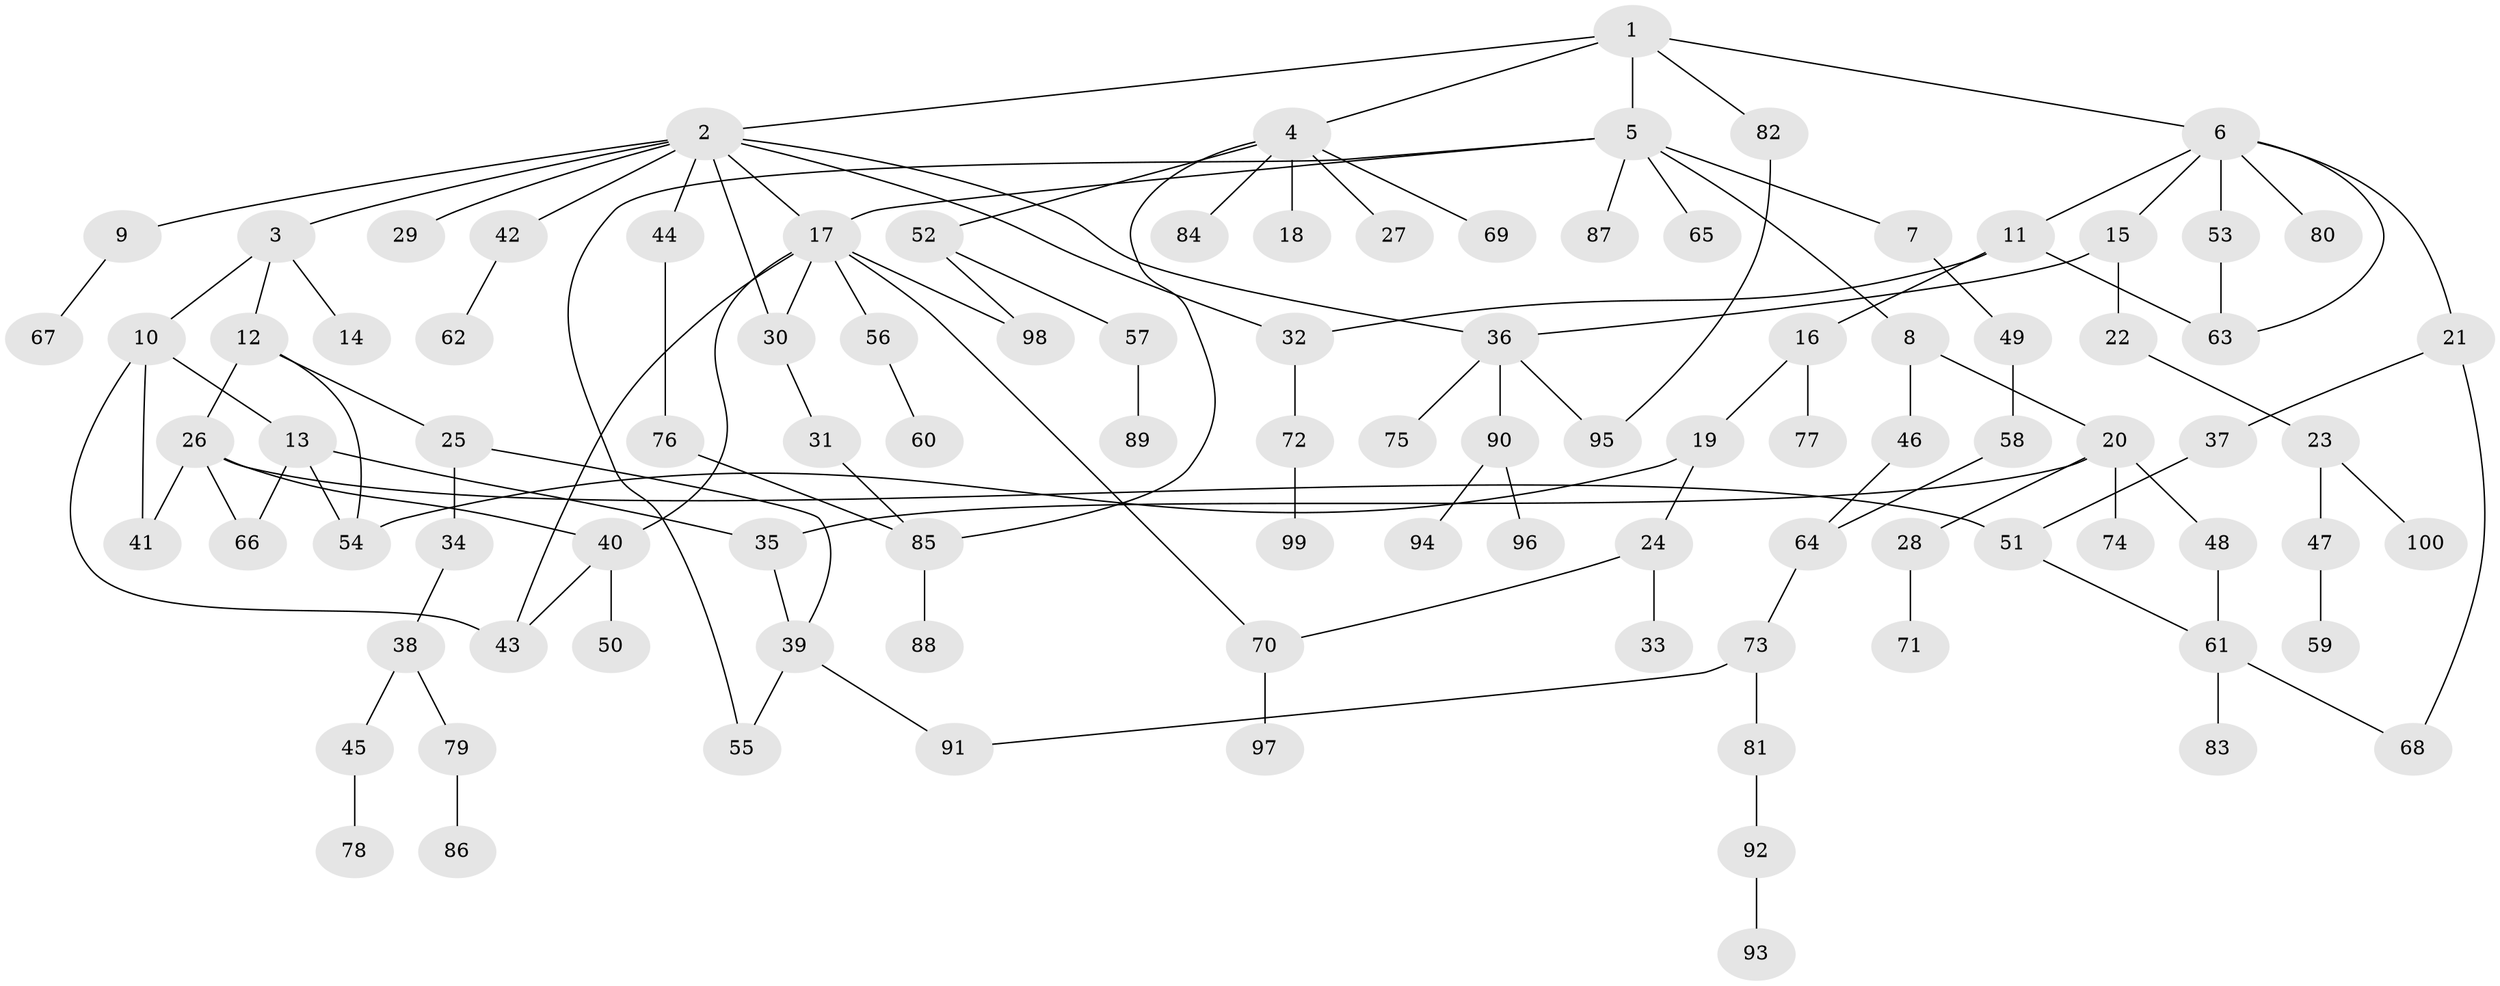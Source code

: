 // Generated by graph-tools (version 1.1) at 2025/54/02/21/25 11:54:43]
// undirected, 100 vertices, 125 edges
graph export_dot {
graph [start="1"]
  node [color=gray90,style=filled];
  1;
  2;
  3;
  4;
  5;
  6;
  7;
  8;
  9;
  10;
  11;
  12;
  13;
  14;
  15;
  16;
  17;
  18;
  19;
  20;
  21;
  22;
  23;
  24;
  25;
  26;
  27;
  28;
  29;
  30;
  31;
  32;
  33;
  34;
  35;
  36;
  37;
  38;
  39;
  40;
  41;
  42;
  43;
  44;
  45;
  46;
  47;
  48;
  49;
  50;
  51;
  52;
  53;
  54;
  55;
  56;
  57;
  58;
  59;
  60;
  61;
  62;
  63;
  64;
  65;
  66;
  67;
  68;
  69;
  70;
  71;
  72;
  73;
  74;
  75;
  76;
  77;
  78;
  79;
  80;
  81;
  82;
  83;
  84;
  85;
  86;
  87;
  88;
  89;
  90;
  91;
  92;
  93;
  94;
  95;
  96;
  97;
  98;
  99;
  100;
  1 -- 2;
  1 -- 4;
  1 -- 5;
  1 -- 6;
  1 -- 82;
  2 -- 3;
  2 -- 9;
  2 -- 29;
  2 -- 32;
  2 -- 42;
  2 -- 44;
  2 -- 30;
  2 -- 36;
  2 -- 17;
  3 -- 10;
  3 -- 12;
  3 -- 14;
  4 -- 18;
  4 -- 27;
  4 -- 52;
  4 -- 69;
  4 -- 84;
  4 -- 85;
  5 -- 7;
  5 -- 8;
  5 -- 17;
  5 -- 55;
  5 -- 65;
  5 -- 87;
  6 -- 11;
  6 -- 15;
  6 -- 21;
  6 -- 53;
  6 -- 80;
  6 -- 63;
  7 -- 49;
  8 -- 20;
  8 -- 46;
  9 -- 67;
  10 -- 13;
  10 -- 43;
  10 -- 41;
  11 -- 16;
  11 -- 63;
  11 -- 32;
  12 -- 25;
  12 -- 26;
  12 -- 54;
  13 -- 35;
  13 -- 54;
  13 -- 66;
  15 -- 22;
  15 -- 36;
  16 -- 19;
  16 -- 77;
  17 -- 30;
  17 -- 43;
  17 -- 56;
  17 -- 70;
  17 -- 98;
  17 -- 40;
  19 -- 24;
  19 -- 54;
  20 -- 28;
  20 -- 48;
  20 -- 74;
  20 -- 35;
  21 -- 37;
  21 -- 68;
  22 -- 23;
  23 -- 47;
  23 -- 100;
  24 -- 33;
  24 -- 70;
  25 -- 34;
  25 -- 39;
  26 -- 40;
  26 -- 41;
  26 -- 51;
  26 -- 66;
  28 -- 71;
  30 -- 31;
  31 -- 85;
  32 -- 72;
  34 -- 38;
  35 -- 39;
  36 -- 75;
  36 -- 90;
  36 -- 95;
  37 -- 51;
  38 -- 45;
  38 -- 79;
  39 -- 91;
  39 -- 55;
  40 -- 50;
  40 -- 43;
  42 -- 62;
  44 -- 76;
  45 -- 78;
  46 -- 64;
  47 -- 59;
  48 -- 61;
  49 -- 58;
  51 -- 61;
  52 -- 57;
  52 -- 98;
  53 -- 63;
  56 -- 60;
  57 -- 89;
  58 -- 64;
  61 -- 83;
  61 -- 68;
  64 -- 73;
  70 -- 97;
  72 -- 99;
  73 -- 81;
  73 -- 91;
  76 -- 85;
  79 -- 86;
  81 -- 92;
  82 -- 95;
  85 -- 88;
  90 -- 94;
  90 -- 96;
  92 -- 93;
}
